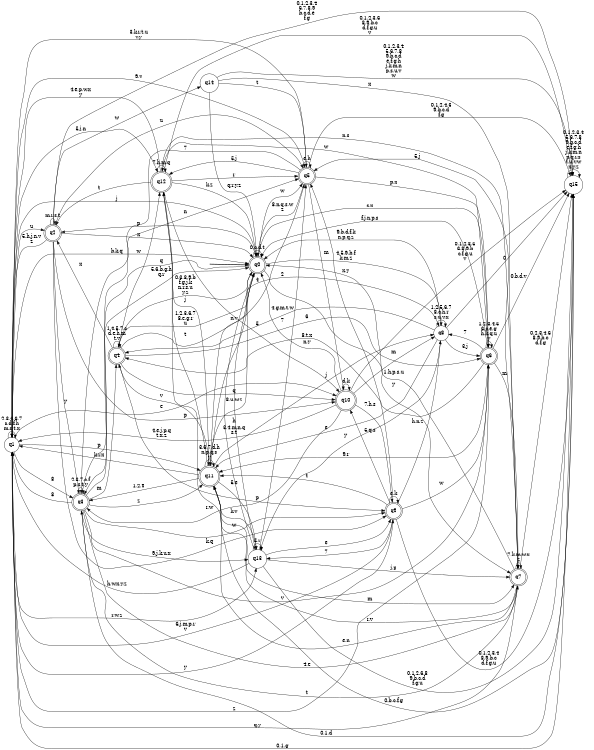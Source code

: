 digraph BlueStar {
__start0 [style = invis, shape = none, label = "", width = 0, height = 0];

rankdir=LR;
size="8,5";

s0 [style="rounded,filled", color="black", fillcolor="white" shape="doublecircle", label="q0"];
s1 [style="filled", color="black", fillcolor="white" shape="circle", label="q1"];
s2 [style="rounded,filled", color="black", fillcolor="white" shape="doublecircle", label="q2"];
s3 [style="rounded,filled", color="black", fillcolor="white" shape="doublecircle", label="q3"];
s4 [style="rounded,filled", color="black", fillcolor="white" shape="doublecircle", label="q4"];
s5 [style="rounded,filled", color="black", fillcolor="white" shape="doublecircle", label="q5"];
s6 [style="rounded,filled", color="black", fillcolor="white" shape="doublecircle", label="q6"];
s7 [style="rounded,filled", color="black", fillcolor="white" shape="doublecircle", label="q7"];
s8 [style="filled", color="black", fillcolor="white" shape="circle", label="q8"];
s9 [style="rounded,filled", color="black", fillcolor="white" shape="doublecircle", label="q9"];
s10 [style="rounded,filled", color="black", fillcolor="white" shape="doublecircle", label="q10"];
s11 [style="rounded,filled", color="black", fillcolor="white" shape="doublecircle", label="q11"];
s12 [style="rounded,filled", color="black", fillcolor="white" shape="doublecircle", label="q12"];
s13 [style="filled", color="black", fillcolor="white" shape="circle", label="q13"];
s14 [style="filled", color="black", fillcolor="white" shape="circle", label="q14"];
s15 [style="filled", color="black", fillcolor="white" shape="circle", label="q15"];
subgraph cluster_main { 
	graph [pad=".75", ranksep="0.15", nodesep="0.15"];
	 style=invis; 
	__start0 -> s0 [penwidth=2];
}
s0 -> s0 [label="0,c,d,t"];
s0 -> s1 [label="j"];
s0 -> s2 [label="p"];
s0 -> s3 [label="q"];
s0 -> s4 [label="1,2,3,6,7\n8,e,g,r\nu"];
s0 -> s5 [label="w"];
s0 -> s6 [label="s,x"];
s0 -> s7 [label="y"];
s0 -> s8 [label="4,5,9,b,f\nk,m,z"];
s0 -> s11 [label="n,v"];
s0 -> s13 [label="h"];
s1 -> s0 [label="b,k,q"];
s1 -> s1 [label="2,3,4,6,7\nc,d,f,h\nm,s,t,x"];
s1 -> s2 [label="u"];
s1 -> s3 [label="8"];
s1 -> s5 [label="9,v"];
s1 -> s9 [label="y"];
s1 -> s10 [label="e"];
s1 -> s11 [label="p"];
s1 -> s12 [label="5,j,n"];
s1 -> s13 [label="r,w,z"];
s1 -> s15 [label="0,1,g"];
s2 -> s0 [label="x"];
s2 -> s1 [label="5,h,j,n,v\nz"];
s2 -> s2 [label="m,r,s,t"];
s2 -> s3 [label="y"];
s2 -> s5 [label="u"];
s2 -> s9 [label="k,q"];
s2 -> s10 [label="p"];
s2 -> s14 [label="w"];
s2 -> s15 [label="0,1,2,3,4\n6,7,8,9\nb,c,d,e\nf,g"];
s3 -> s0 [label="5,6,b,g,h\nq,r"];
s3 -> s1 [label="8"];
s3 -> s3 [label="2,3,7,c,f\np,s,t,y"];
s3 -> s4 [label="m"];
s3 -> s5 [label="n"];
s3 -> s6 [label="v"];
s3 -> s7 [label="4,e"];
s3 -> s9 [label="w"];
s3 -> s11 [label="z"];
s3 -> s13 [label="9,j,k,u,x"];
s3 -> s15 [label="0,1,d"];
s4 -> s0 [label="0,3,8,9,b\nf,g,j,k\nn,r,s,u\ny,z"];
s4 -> s2 [label="x"];
s4 -> s4 [label="1,4,5,7,c\nd,e,h,m\nt,v"];
s4 -> s6 [label="6"];
s4 -> s8 [label="2"];
s4 -> s9 [label="p"];
s4 -> s10 [label="q"];
s4 -> s12 [label="w"];
s5 -> s0 [label="8,n,q,s,w\nz"];
s5 -> s1 [label="3,k,r,t,u\nv,y"];
s5 -> s3 [label="7"];
s5 -> s5 [label="e,h"];
s5 -> s6 [label="p,x"];
s5 -> s10 [label="m"];
s5 -> s12 [label="5,j"];
s5 -> s15 [label="0,1,2,4,6\n9,b,c,d\nf,g"];
s6 -> s0 [label="f,j,n,p,s"];
s6 -> s1 [label="z"];
s6 -> s4 [label="8,t,x"];
s6 -> s6 [label="1,2,3,4,5\n6,c,e,g\nh,k,q,u\ny"];
s6 -> s7 [label="m"];
s6 -> s8 [label="7"];
s6 -> s11 [label="9,r"];
s6 -> s12 [label="w"];
s6 -> s15 [label="0,b,d,v"];
s7 -> s0 [label="1,h,p,s,u"];
s7 -> s1 [label="q,y"];
s7 -> s3 [label="t"];
s7 -> s5 [label="5,j"];
s7 -> s7 [label="7,k,m,w,x\nz"];
s7 -> s11 [label="r,v"];
s7 -> s12 [label="e,n"];
s7 -> s15 [label="0,2,3,4,6\n8,9,b,c\nd,f,g"];
s8 -> s0 [label="9,b,d,f,k\nn,p,q,z"];
s8 -> s4 [label="4,g,m,t,w"];
s8 -> s6 [label="3,j"];
s8 -> s8 [label="1,2,5,6,7\n8,c,h,r\ns,u,v,x"];
s8 -> s11 [label="e"];
s8 -> s13 [label="y"];
s8 -> s15 [label="0"];
s9 -> s1 [label="6,j,m,p,r\nv"];
s9 -> s5 [label="x,y"];
s9 -> s6 [label="w"];
s9 -> s8 [label="h,n,z"];
s9 -> s9 [label="e,k"];
s9 -> s10 [label="5,q,s"];
s9 -> s11 [label="t"];
s9 -> s13 [label="7"];
s9 -> s15 [label="0,1,2,3,4\n8,9,b,c\nd,f,g,u"];
s10 -> s0 [label="n,y"];
s10 -> s1 [label="4,e,j,p,q\nt,x,z"];
s10 -> s3 [label="r,w"];
s10 -> s8 [label="m"];
s10 -> s9 [label="7,h,s"];
s10 -> s10 [label="d,k"];
s10 -> s15 [label="0,1,2,3,5\n6,8,9,b\nc,f,g,u\nv"];
s11 -> s0 [label="8,u,w,z"];
s11 -> s1 [label="k,r,x"];
s11 -> s3 [label="1,2,9"];
s11 -> s4 [label="v"];
s11 -> s5 [label="4"];
s11 -> s7 [label="m"];
s11 -> s8 [label="j"];
s11 -> s11 [label="3,6,7,d,h\nn,p,q,s\ny"];
s11 -> s12 [label="t"];
s11 -> s13 [label="5,e"];
s11 -> s15 [label="0,b,c,f,g"];
s12 -> s0 [label="k,z"];
s12 -> s1 [label="4,e,p,w,x\ny"];
s12 -> s2 [label="t"];
s12 -> s5 [label="r"];
s12 -> s7 [label="n,s"];
s12 -> s10 [label="5"];
s12 -> s11 [label="j"];
s12 -> s12 [label="7,h,m,q"];
s12 -> s15 [label="0,1,2,3,6\n8,9,b,c\nd,f,g,u\nv"];
s13 -> s0 [label="3,4,m,n,q\ns,t"];
s13 -> s1 [label="h,w,x,y,z"];
s13 -> s5 [label="7"];
s13 -> s7 [label="j,p"];
s13 -> s9 [label="e"];
s13 -> s11 [label="k,v"];
s13 -> s13 [label="5,r"];
s13 -> s15 [label="0,1,2,6,8\n9,b,c,d\nf,g,u"];
s14 -> s0 [label="q,r,y,z"];
s14 -> s5 [label="t"];
s14 -> s7 [label="x"];
s14 -> s15 [label="0,1,2,3,4\n5,6,7,8\n9,b,c,d\ne,f,g,h\nj,k,m,n\np,s,u,v\nw"];
s15 -> s15 [label="0,1,2,3,4\n5,6,7,8\n9,b,c,d\ne,f,g,h\nj,k,m,n\np,q,r,s\nt,u,v,w\nx,y,z"];

}